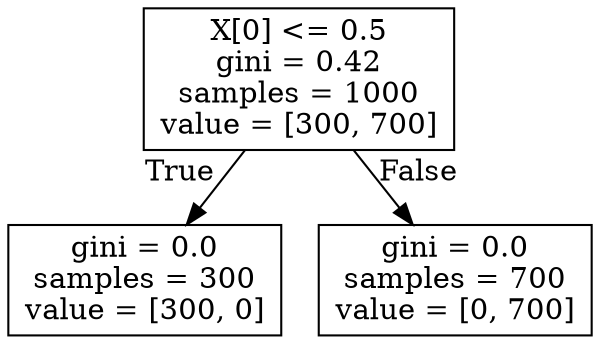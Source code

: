 digraph Tree {
node [shape=box] ;
0 [label="X[0] <= 0.5\ngini = 0.42\nsamples = 1000\nvalue = [300, 700]"] ;
1 [label="gini = 0.0\nsamples = 300\nvalue = [300, 0]"] ;
0 -> 1 [labeldistance=2.5, labelangle=45, headlabel="True"] ;
2 [label="gini = 0.0\nsamples = 700\nvalue = [0, 700]"] ;
0 -> 2 [labeldistance=2.5, labelangle=-45, headlabel="False"] ;
}
